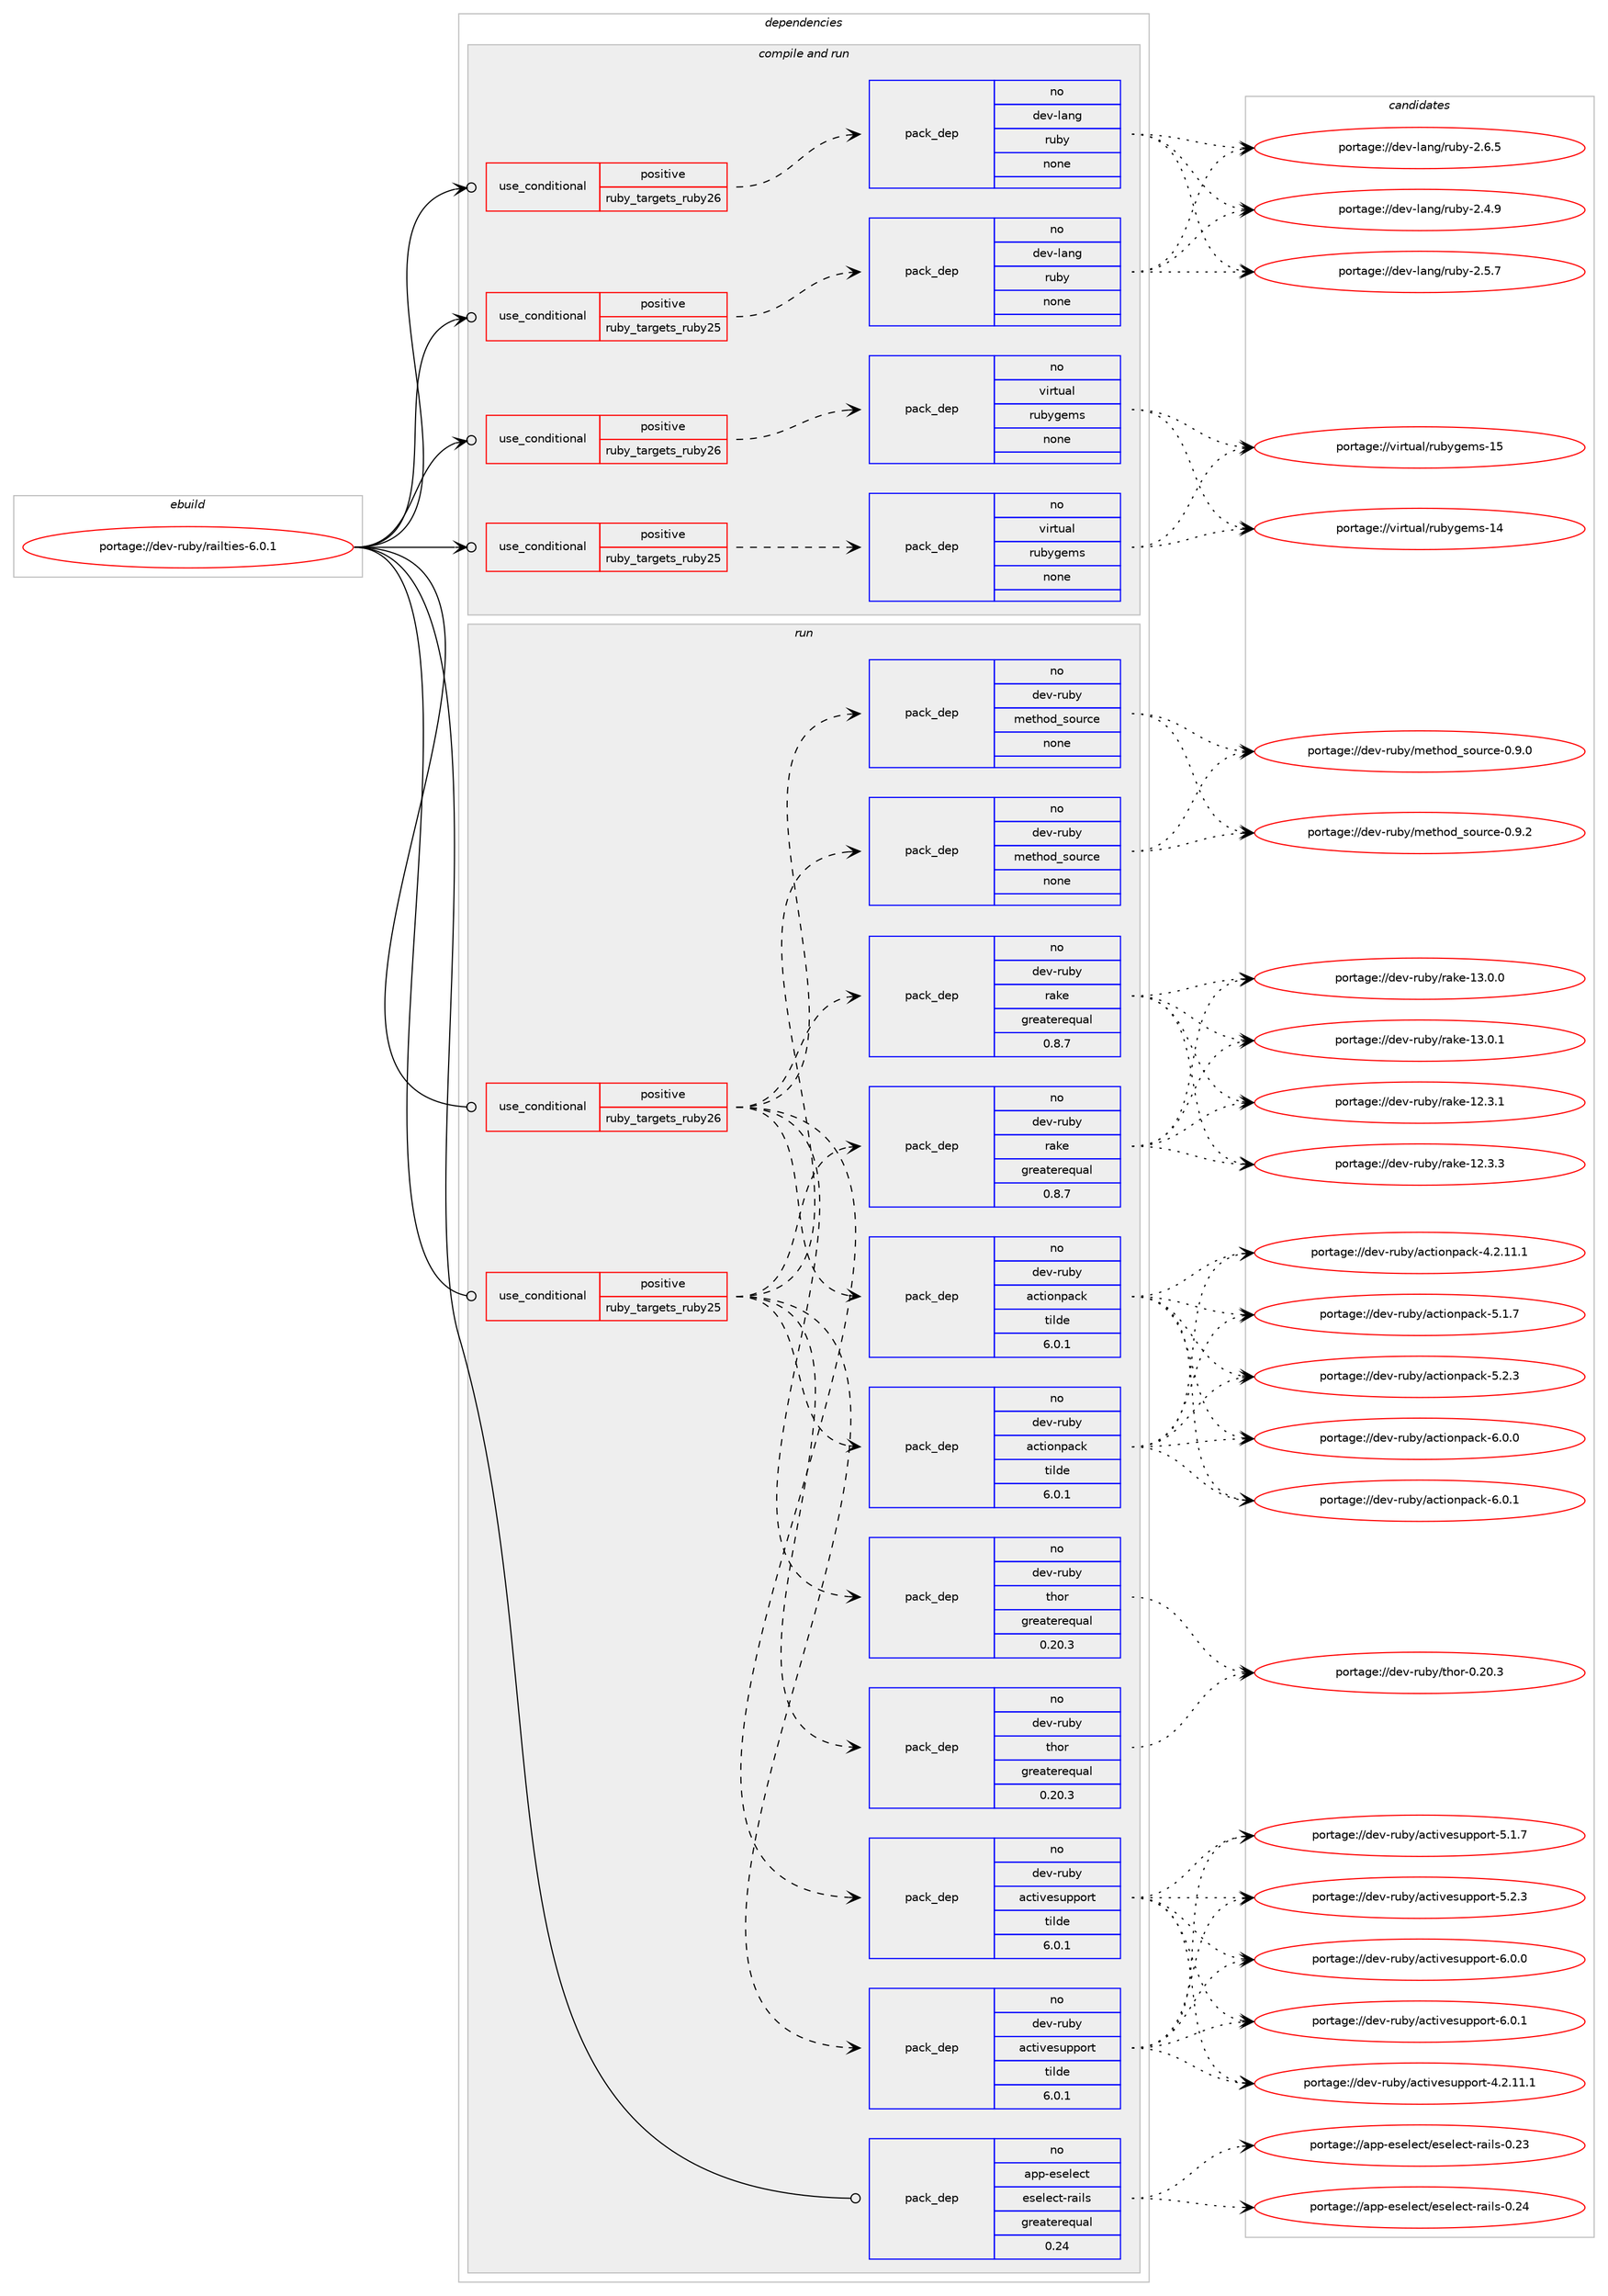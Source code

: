 digraph prolog {

# *************
# Graph options
# *************

newrank=true;
concentrate=true;
compound=true;
graph [rankdir=LR,fontname=Helvetica,fontsize=10,ranksep=1.5];#, ranksep=2.5, nodesep=0.2];
edge  [arrowhead=vee];
node  [fontname=Helvetica,fontsize=10];

# **********
# The ebuild
# **********

subgraph cluster_leftcol {
color=gray;
rank=same;
label=<<i>ebuild</i>>;
id [label="portage://dev-ruby/railties-6.0.1", color=red, width=4, href="../dev-ruby/railties-6.0.1.svg"];
}

# ****************
# The dependencies
# ****************

subgraph cluster_midcol {
color=gray;
label=<<i>dependencies</i>>;
subgraph cluster_compile {
fillcolor="#eeeeee";
style=filled;
label=<<i>compile</i>>;
}
subgraph cluster_compileandrun {
fillcolor="#eeeeee";
style=filled;
label=<<i>compile and run</i>>;
subgraph cond60257 {
dependency236742 [label=<<TABLE BORDER="0" CELLBORDER="1" CELLSPACING="0" CELLPADDING="4"><TR><TD ROWSPAN="3" CELLPADDING="10">use_conditional</TD></TR><TR><TD>positive</TD></TR><TR><TD>ruby_targets_ruby25</TD></TR></TABLE>>, shape=none, color=red];
subgraph pack172938 {
dependency236743 [label=<<TABLE BORDER="0" CELLBORDER="1" CELLSPACING="0" CELLPADDING="4" WIDTH="220"><TR><TD ROWSPAN="6" CELLPADDING="30">pack_dep</TD></TR><TR><TD WIDTH="110">no</TD></TR><TR><TD>dev-lang</TD></TR><TR><TD>ruby</TD></TR><TR><TD>none</TD></TR><TR><TD></TD></TR></TABLE>>, shape=none, color=blue];
}
dependency236742:e -> dependency236743:w [weight=20,style="dashed",arrowhead="vee"];
}
id:e -> dependency236742:w [weight=20,style="solid",arrowhead="odotvee"];
subgraph cond60258 {
dependency236744 [label=<<TABLE BORDER="0" CELLBORDER="1" CELLSPACING="0" CELLPADDING="4"><TR><TD ROWSPAN="3" CELLPADDING="10">use_conditional</TD></TR><TR><TD>positive</TD></TR><TR><TD>ruby_targets_ruby25</TD></TR></TABLE>>, shape=none, color=red];
subgraph pack172939 {
dependency236745 [label=<<TABLE BORDER="0" CELLBORDER="1" CELLSPACING="0" CELLPADDING="4" WIDTH="220"><TR><TD ROWSPAN="6" CELLPADDING="30">pack_dep</TD></TR><TR><TD WIDTH="110">no</TD></TR><TR><TD>virtual</TD></TR><TR><TD>rubygems</TD></TR><TR><TD>none</TD></TR><TR><TD></TD></TR></TABLE>>, shape=none, color=blue];
}
dependency236744:e -> dependency236745:w [weight=20,style="dashed",arrowhead="vee"];
}
id:e -> dependency236744:w [weight=20,style="solid",arrowhead="odotvee"];
subgraph cond60259 {
dependency236746 [label=<<TABLE BORDER="0" CELLBORDER="1" CELLSPACING="0" CELLPADDING="4"><TR><TD ROWSPAN="3" CELLPADDING="10">use_conditional</TD></TR><TR><TD>positive</TD></TR><TR><TD>ruby_targets_ruby26</TD></TR></TABLE>>, shape=none, color=red];
subgraph pack172940 {
dependency236747 [label=<<TABLE BORDER="0" CELLBORDER="1" CELLSPACING="0" CELLPADDING="4" WIDTH="220"><TR><TD ROWSPAN="6" CELLPADDING="30">pack_dep</TD></TR><TR><TD WIDTH="110">no</TD></TR><TR><TD>dev-lang</TD></TR><TR><TD>ruby</TD></TR><TR><TD>none</TD></TR><TR><TD></TD></TR></TABLE>>, shape=none, color=blue];
}
dependency236746:e -> dependency236747:w [weight=20,style="dashed",arrowhead="vee"];
}
id:e -> dependency236746:w [weight=20,style="solid",arrowhead="odotvee"];
subgraph cond60260 {
dependency236748 [label=<<TABLE BORDER="0" CELLBORDER="1" CELLSPACING="0" CELLPADDING="4"><TR><TD ROWSPAN="3" CELLPADDING="10">use_conditional</TD></TR><TR><TD>positive</TD></TR><TR><TD>ruby_targets_ruby26</TD></TR></TABLE>>, shape=none, color=red];
subgraph pack172941 {
dependency236749 [label=<<TABLE BORDER="0" CELLBORDER="1" CELLSPACING="0" CELLPADDING="4" WIDTH="220"><TR><TD ROWSPAN="6" CELLPADDING="30">pack_dep</TD></TR><TR><TD WIDTH="110">no</TD></TR><TR><TD>virtual</TD></TR><TR><TD>rubygems</TD></TR><TR><TD>none</TD></TR><TR><TD></TD></TR></TABLE>>, shape=none, color=blue];
}
dependency236748:e -> dependency236749:w [weight=20,style="dashed",arrowhead="vee"];
}
id:e -> dependency236748:w [weight=20,style="solid",arrowhead="odotvee"];
}
subgraph cluster_run {
fillcolor="#eeeeee";
style=filled;
label=<<i>run</i>>;
subgraph cond60261 {
dependency236750 [label=<<TABLE BORDER="0" CELLBORDER="1" CELLSPACING="0" CELLPADDING="4"><TR><TD ROWSPAN="3" CELLPADDING="10">use_conditional</TD></TR><TR><TD>positive</TD></TR><TR><TD>ruby_targets_ruby25</TD></TR></TABLE>>, shape=none, color=red];
subgraph pack172942 {
dependency236751 [label=<<TABLE BORDER="0" CELLBORDER="1" CELLSPACING="0" CELLPADDING="4" WIDTH="220"><TR><TD ROWSPAN="6" CELLPADDING="30">pack_dep</TD></TR><TR><TD WIDTH="110">no</TD></TR><TR><TD>dev-ruby</TD></TR><TR><TD>activesupport</TD></TR><TR><TD>tilde</TD></TR><TR><TD>6.0.1</TD></TR></TABLE>>, shape=none, color=blue];
}
dependency236750:e -> dependency236751:w [weight=20,style="dashed",arrowhead="vee"];
subgraph pack172943 {
dependency236752 [label=<<TABLE BORDER="0" CELLBORDER="1" CELLSPACING="0" CELLPADDING="4" WIDTH="220"><TR><TD ROWSPAN="6" CELLPADDING="30">pack_dep</TD></TR><TR><TD WIDTH="110">no</TD></TR><TR><TD>dev-ruby</TD></TR><TR><TD>actionpack</TD></TR><TR><TD>tilde</TD></TR><TR><TD>6.0.1</TD></TR></TABLE>>, shape=none, color=blue];
}
dependency236750:e -> dependency236752:w [weight=20,style="dashed",arrowhead="vee"];
subgraph pack172944 {
dependency236753 [label=<<TABLE BORDER="0" CELLBORDER="1" CELLSPACING="0" CELLPADDING="4" WIDTH="220"><TR><TD ROWSPAN="6" CELLPADDING="30">pack_dep</TD></TR><TR><TD WIDTH="110">no</TD></TR><TR><TD>dev-ruby</TD></TR><TR><TD>thor</TD></TR><TR><TD>greaterequal</TD></TR><TR><TD>0.20.3</TD></TR></TABLE>>, shape=none, color=blue];
}
dependency236750:e -> dependency236753:w [weight=20,style="dashed",arrowhead="vee"];
subgraph pack172945 {
dependency236754 [label=<<TABLE BORDER="0" CELLBORDER="1" CELLSPACING="0" CELLPADDING="4" WIDTH="220"><TR><TD ROWSPAN="6" CELLPADDING="30">pack_dep</TD></TR><TR><TD WIDTH="110">no</TD></TR><TR><TD>dev-ruby</TD></TR><TR><TD>rake</TD></TR><TR><TD>greaterequal</TD></TR><TR><TD>0.8.7</TD></TR></TABLE>>, shape=none, color=blue];
}
dependency236750:e -> dependency236754:w [weight=20,style="dashed",arrowhead="vee"];
subgraph pack172946 {
dependency236755 [label=<<TABLE BORDER="0" CELLBORDER="1" CELLSPACING="0" CELLPADDING="4" WIDTH="220"><TR><TD ROWSPAN="6" CELLPADDING="30">pack_dep</TD></TR><TR><TD WIDTH="110">no</TD></TR><TR><TD>dev-ruby</TD></TR><TR><TD>method_source</TD></TR><TR><TD>none</TD></TR><TR><TD></TD></TR></TABLE>>, shape=none, color=blue];
}
dependency236750:e -> dependency236755:w [weight=20,style="dashed",arrowhead="vee"];
}
id:e -> dependency236750:w [weight=20,style="solid",arrowhead="odot"];
subgraph cond60262 {
dependency236756 [label=<<TABLE BORDER="0" CELLBORDER="1" CELLSPACING="0" CELLPADDING="4"><TR><TD ROWSPAN="3" CELLPADDING="10">use_conditional</TD></TR><TR><TD>positive</TD></TR><TR><TD>ruby_targets_ruby26</TD></TR></TABLE>>, shape=none, color=red];
subgraph pack172947 {
dependency236757 [label=<<TABLE BORDER="0" CELLBORDER="1" CELLSPACING="0" CELLPADDING="4" WIDTH="220"><TR><TD ROWSPAN="6" CELLPADDING="30">pack_dep</TD></TR><TR><TD WIDTH="110">no</TD></TR><TR><TD>dev-ruby</TD></TR><TR><TD>activesupport</TD></TR><TR><TD>tilde</TD></TR><TR><TD>6.0.1</TD></TR></TABLE>>, shape=none, color=blue];
}
dependency236756:e -> dependency236757:w [weight=20,style="dashed",arrowhead="vee"];
subgraph pack172948 {
dependency236758 [label=<<TABLE BORDER="0" CELLBORDER="1" CELLSPACING="0" CELLPADDING="4" WIDTH="220"><TR><TD ROWSPAN="6" CELLPADDING="30">pack_dep</TD></TR><TR><TD WIDTH="110">no</TD></TR><TR><TD>dev-ruby</TD></TR><TR><TD>actionpack</TD></TR><TR><TD>tilde</TD></TR><TR><TD>6.0.1</TD></TR></TABLE>>, shape=none, color=blue];
}
dependency236756:e -> dependency236758:w [weight=20,style="dashed",arrowhead="vee"];
subgraph pack172949 {
dependency236759 [label=<<TABLE BORDER="0" CELLBORDER="1" CELLSPACING="0" CELLPADDING="4" WIDTH="220"><TR><TD ROWSPAN="6" CELLPADDING="30">pack_dep</TD></TR><TR><TD WIDTH="110">no</TD></TR><TR><TD>dev-ruby</TD></TR><TR><TD>thor</TD></TR><TR><TD>greaterequal</TD></TR><TR><TD>0.20.3</TD></TR></TABLE>>, shape=none, color=blue];
}
dependency236756:e -> dependency236759:w [weight=20,style="dashed",arrowhead="vee"];
subgraph pack172950 {
dependency236760 [label=<<TABLE BORDER="0" CELLBORDER="1" CELLSPACING="0" CELLPADDING="4" WIDTH="220"><TR><TD ROWSPAN="6" CELLPADDING="30">pack_dep</TD></TR><TR><TD WIDTH="110">no</TD></TR><TR><TD>dev-ruby</TD></TR><TR><TD>rake</TD></TR><TR><TD>greaterequal</TD></TR><TR><TD>0.8.7</TD></TR></TABLE>>, shape=none, color=blue];
}
dependency236756:e -> dependency236760:w [weight=20,style="dashed",arrowhead="vee"];
subgraph pack172951 {
dependency236761 [label=<<TABLE BORDER="0" CELLBORDER="1" CELLSPACING="0" CELLPADDING="4" WIDTH="220"><TR><TD ROWSPAN="6" CELLPADDING="30">pack_dep</TD></TR><TR><TD WIDTH="110">no</TD></TR><TR><TD>dev-ruby</TD></TR><TR><TD>method_source</TD></TR><TR><TD>none</TD></TR><TR><TD></TD></TR></TABLE>>, shape=none, color=blue];
}
dependency236756:e -> dependency236761:w [weight=20,style="dashed",arrowhead="vee"];
}
id:e -> dependency236756:w [weight=20,style="solid",arrowhead="odot"];
subgraph pack172952 {
dependency236762 [label=<<TABLE BORDER="0" CELLBORDER="1" CELLSPACING="0" CELLPADDING="4" WIDTH="220"><TR><TD ROWSPAN="6" CELLPADDING="30">pack_dep</TD></TR><TR><TD WIDTH="110">no</TD></TR><TR><TD>app-eselect</TD></TR><TR><TD>eselect-rails</TD></TR><TR><TD>greaterequal</TD></TR><TR><TD>0.24</TD></TR></TABLE>>, shape=none, color=blue];
}
id:e -> dependency236762:w [weight=20,style="solid",arrowhead="odot"];
}
}

# **************
# The candidates
# **************

subgraph cluster_choices {
rank=same;
color=gray;
label=<<i>candidates</i>>;

subgraph choice172938 {
color=black;
nodesep=1;
choiceportage10010111845108971101034711411798121455046524657 [label="portage://dev-lang/ruby-2.4.9", color=red, width=4,href="../dev-lang/ruby-2.4.9.svg"];
choiceportage10010111845108971101034711411798121455046534655 [label="portage://dev-lang/ruby-2.5.7", color=red, width=4,href="../dev-lang/ruby-2.5.7.svg"];
choiceportage10010111845108971101034711411798121455046544653 [label="portage://dev-lang/ruby-2.6.5", color=red, width=4,href="../dev-lang/ruby-2.6.5.svg"];
dependency236743:e -> choiceportage10010111845108971101034711411798121455046524657:w [style=dotted,weight="100"];
dependency236743:e -> choiceportage10010111845108971101034711411798121455046534655:w [style=dotted,weight="100"];
dependency236743:e -> choiceportage10010111845108971101034711411798121455046544653:w [style=dotted,weight="100"];
}
subgraph choice172939 {
color=black;
nodesep=1;
choiceportage118105114116117971084711411798121103101109115454952 [label="portage://virtual/rubygems-14", color=red, width=4,href="../virtual/rubygems-14.svg"];
choiceportage118105114116117971084711411798121103101109115454953 [label="portage://virtual/rubygems-15", color=red, width=4,href="../virtual/rubygems-15.svg"];
dependency236745:e -> choiceportage118105114116117971084711411798121103101109115454952:w [style=dotted,weight="100"];
dependency236745:e -> choiceportage118105114116117971084711411798121103101109115454953:w [style=dotted,weight="100"];
}
subgraph choice172940 {
color=black;
nodesep=1;
choiceportage10010111845108971101034711411798121455046524657 [label="portage://dev-lang/ruby-2.4.9", color=red, width=4,href="../dev-lang/ruby-2.4.9.svg"];
choiceportage10010111845108971101034711411798121455046534655 [label="portage://dev-lang/ruby-2.5.7", color=red, width=4,href="../dev-lang/ruby-2.5.7.svg"];
choiceportage10010111845108971101034711411798121455046544653 [label="portage://dev-lang/ruby-2.6.5", color=red, width=4,href="../dev-lang/ruby-2.6.5.svg"];
dependency236747:e -> choiceportage10010111845108971101034711411798121455046524657:w [style=dotted,weight="100"];
dependency236747:e -> choiceportage10010111845108971101034711411798121455046534655:w [style=dotted,weight="100"];
dependency236747:e -> choiceportage10010111845108971101034711411798121455046544653:w [style=dotted,weight="100"];
}
subgraph choice172941 {
color=black;
nodesep=1;
choiceportage118105114116117971084711411798121103101109115454952 [label="portage://virtual/rubygems-14", color=red, width=4,href="../virtual/rubygems-14.svg"];
choiceportage118105114116117971084711411798121103101109115454953 [label="portage://virtual/rubygems-15", color=red, width=4,href="../virtual/rubygems-15.svg"];
dependency236749:e -> choiceportage118105114116117971084711411798121103101109115454952:w [style=dotted,weight="100"];
dependency236749:e -> choiceportage118105114116117971084711411798121103101109115454953:w [style=dotted,weight="100"];
}
subgraph choice172942 {
color=black;
nodesep=1;
choiceportage1001011184511411798121479799116105118101115117112112111114116455246504649494649 [label="portage://dev-ruby/activesupport-4.2.11.1", color=red, width=4,href="../dev-ruby/activesupport-4.2.11.1.svg"];
choiceportage1001011184511411798121479799116105118101115117112112111114116455346494655 [label="portage://dev-ruby/activesupport-5.1.7", color=red, width=4,href="../dev-ruby/activesupport-5.1.7.svg"];
choiceportage1001011184511411798121479799116105118101115117112112111114116455346504651 [label="portage://dev-ruby/activesupport-5.2.3", color=red, width=4,href="../dev-ruby/activesupport-5.2.3.svg"];
choiceportage1001011184511411798121479799116105118101115117112112111114116455446484648 [label="portage://dev-ruby/activesupport-6.0.0", color=red, width=4,href="../dev-ruby/activesupport-6.0.0.svg"];
choiceportage1001011184511411798121479799116105118101115117112112111114116455446484649 [label="portage://dev-ruby/activesupport-6.0.1", color=red, width=4,href="../dev-ruby/activesupport-6.0.1.svg"];
dependency236751:e -> choiceportage1001011184511411798121479799116105118101115117112112111114116455246504649494649:w [style=dotted,weight="100"];
dependency236751:e -> choiceportage1001011184511411798121479799116105118101115117112112111114116455346494655:w [style=dotted,weight="100"];
dependency236751:e -> choiceportage1001011184511411798121479799116105118101115117112112111114116455346504651:w [style=dotted,weight="100"];
dependency236751:e -> choiceportage1001011184511411798121479799116105118101115117112112111114116455446484648:w [style=dotted,weight="100"];
dependency236751:e -> choiceportage1001011184511411798121479799116105118101115117112112111114116455446484649:w [style=dotted,weight="100"];
}
subgraph choice172943 {
color=black;
nodesep=1;
choiceportage10010111845114117981214797991161051111101129799107455246504649494649 [label="portage://dev-ruby/actionpack-4.2.11.1", color=red, width=4,href="../dev-ruby/actionpack-4.2.11.1.svg"];
choiceportage10010111845114117981214797991161051111101129799107455346494655 [label="portage://dev-ruby/actionpack-5.1.7", color=red, width=4,href="../dev-ruby/actionpack-5.1.7.svg"];
choiceportage10010111845114117981214797991161051111101129799107455346504651 [label="portage://dev-ruby/actionpack-5.2.3", color=red, width=4,href="../dev-ruby/actionpack-5.2.3.svg"];
choiceportage10010111845114117981214797991161051111101129799107455446484648 [label="portage://dev-ruby/actionpack-6.0.0", color=red, width=4,href="../dev-ruby/actionpack-6.0.0.svg"];
choiceportage10010111845114117981214797991161051111101129799107455446484649 [label="portage://dev-ruby/actionpack-6.0.1", color=red, width=4,href="../dev-ruby/actionpack-6.0.1.svg"];
dependency236752:e -> choiceportage10010111845114117981214797991161051111101129799107455246504649494649:w [style=dotted,weight="100"];
dependency236752:e -> choiceportage10010111845114117981214797991161051111101129799107455346494655:w [style=dotted,weight="100"];
dependency236752:e -> choiceportage10010111845114117981214797991161051111101129799107455346504651:w [style=dotted,weight="100"];
dependency236752:e -> choiceportage10010111845114117981214797991161051111101129799107455446484648:w [style=dotted,weight="100"];
dependency236752:e -> choiceportage10010111845114117981214797991161051111101129799107455446484649:w [style=dotted,weight="100"];
}
subgraph choice172944 {
color=black;
nodesep=1;
choiceportage10010111845114117981214711610411111445484650484651 [label="portage://dev-ruby/thor-0.20.3", color=red, width=4,href="../dev-ruby/thor-0.20.3.svg"];
dependency236753:e -> choiceportage10010111845114117981214711610411111445484650484651:w [style=dotted,weight="100"];
}
subgraph choice172945 {
color=black;
nodesep=1;
choiceportage1001011184511411798121471149710710145495046514649 [label="portage://dev-ruby/rake-12.3.1", color=red, width=4,href="../dev-ruby/rake-12.3.1.svg"];
choiceportage1001011184511411798121471149710710145495046514651 [label="portage://dev-ruby/rake-12.3.3", color=red, width=4,href="../dev-ruby/rake-12.3.3.svg"];
choiceportage1001011184511411798121471149710710145495146484648 [label="portage://dev-ruby/rake-13.0.0", color=red, width=4,href="../dev-ruby/rake-13.0.0.svg"];
choiceportage1001011184511411798121471149710710145495146484649 [label="portage://dev-ruby/rake-13.0.1", color=red, width=4,href="../dev-ruby/rake-13.0.1.svg"];
dependency236754:e -> choiceportage1001011184511411798121471149710710145495046514649:w [style=dotted,weight="100"];
dependency236754:e -> choiceportage1001011184511411798121471149710710145495046514651:w [style=dotted,weight="100"];
dependency236754:e -> choiceportage1001011184511411798121471149710710145495146484648:w [style=dotted,weight="100"];
dependency236754:e -> choiceportage1001011184511411798121471149710710145495146484649:w [style=dotted,weight="100"];
}
subgraph choice172946 {
color=black;
nodesep=1;
choiceportage1001011184511411798121471091011161041111009511511111711499101454846574648 [label="portage://dev-ruby/method_source-0.9.0", color=red, width=4,href="../dev-ruby/method_source-0.9.0.svg"];
choiceportage1001011184511411798121471091011161041111009511511111711499101454846574650 [label="portage://dev-ruby/method_source-0.9.2", color=red, width=4,href="../dev-ruby/method_source-0.9.2.svg"];
dependency236755:e -> choiceportage1001011184511411798121471091011161041111009511511111711499101454846574648:w [style=dotted,weight="100"];
dependency236755:e -> choiceportage1001011184511411798121471091011161041111009511511111711499101454846574650:w [style=dotted,weight="100"];
}
subgraph choice172947 {
color=black;
nodesep=1;
choiceportage1001011184511411798121479799116105118101115117112112111114116455246504649494649 [label="portage://dev-ruby/activesupport-4.2.11.1", color=red, width=4,href="../dev-ruby/activesupport-4.2.11.1.svg"];
choiceportage1001011184511411798121479799116105118101115117112112111114116455346494655 [label="portage://dev-ruby/activesupport-5.1.7", color=red, width=4,href="../dev-ruby/activesupport-5.1.7.svg"];
choiceportage1001011184511411798121479799116105118101115117112112111114116455346504651 [label="portage://dev-ruby/activesupport-5.2.3", color=red, width=4,href="../dev-ruby/activesupport-5.2.3.svg"];
choiceportage1001011184511411798121479799116105118101115117112112111114116455446484648 [label="portage://dev-ruby/activesupport-6.0.0", color=red, width=4,href="../dev-ruby/activesupport-6.0.0.svg"];
choiceportage1001011184511411798121479799116105118101115117112112111114116455446484649 [label="portage://dev-ruby/activesupport-6.0.1", color=red, width=4,href="../dev-ruby/activesupport-6.0.1.svg"];
dependency236757:e -> choiceportage1001011184511411798121479799116105118101115117112112111114116455246504649494649:w [style=dotted,weight="100"];
dependency236757:e -> choiceportage1001011184511411798121479799116105118101115117112112111114116455346494655:w [style=dotted,weight="100"];
dependency236757:e -> choiceportage1001011184511411798121479799116105118101115117112112111114116455346504651:w [style=dotted,weight="100"];
dependency236757:e -> choiceportage1001011184511411798121479799116105118101115117112112111114116455446484648:w [style=dotted,weight="100"];
dependency236757:e -> choiceportage1001011184511411798121479799116105118101115117112112111114116455446484649:w [style=dotted,weight="100"];
}
subgraph choice172948 {
color=black;
nodesep=1;
choiceportage10010111845114117981214797991161051111101129799107455246504649494649 [label="portage://dev-ruby/actionpack-4.2.11.1", color=red, width=4,href="../dev-ruby/actionpack-4.2.11.1.svg"];
choiceportage10010111845114117981214797991161051111101129799107455346494655 [label="portage://dev-ruby/actionpack-5.1.7", color=red, width=4,href="../dev-ruby/actionpack-5.1.7.svg"];
choiceportage10010111845114117981214797991161051111101129799107455346504651 [label="portage://dev-ruby/actionpack-5.2.3", color=red, width=4,href="../dev-ruby/actionpack-5.2.3.svg"];
choiceportage10010111845114117981214797991161051111101129799107455446484648 [label="portage://dev-ruby/actionpack-6.0.0", color=red, width=4,href="../dev-ruby/actionpack-6.0.0.svg"];
choiceportage10010111845114117981214797991161051111101129799107455446484649 [label="portage://dev-ruby/actionpack-6.0.1", color=red, width=4,href="../dev-ruby/actionpack-6.0.1.svg"];
dependency236758:e -> choiceportage10010111845114117981214797991161051111101129799107455246504649494649:w [style=dotted,weight="100"];
dependency236758:e -> choiceportage10010111845114117981214797991161051111101129799107455346494655:w [style=dotted,weight="100"];
dependency236758:e -> choiceportage10010111845114117981214797991161051111101129799107455346504651:w [style=dotted,weight="100"];
dependency236758:e -> choiceportage10010111845114117981214797991161051111101129799107455446484648:w [style=dotted,weight="100"];
dependency236758:e -> choiceportage10010111845114117981214797991161051111101129799107455446484649:w [style=dotted,weight="100"];
}
subgraph choice172949 {
color=black;
nodesep=1;
choiceportage10010111845114117981214711610411111445484650484651 [label="portage://dev-ruby/thor-0.20.3", color=red, width=4,href="../dev-ruby/thor-0.20.3.svg"];
dependency236759:e -> choiceportage10010111845114117981214711610411111445484650484651:w [style=dotted,weight="100"];
}
subgraph choice172950 {
color=black;
nodesep=1;
choiceportage1001011184511411798121471149710710145495046514649 [label="portage://dev-ruby/rake-12.3.1", color=red, width=4,href="../dev-ruby/rake-12.3.1.svg"];
choiceportage1001011184511411798121471149710710145495046514651 [label="portage://dev-ruby/rake-12.3.3", color=red, width=4,href="../dev-ruby/rake-12.3.3.svg"];
choiceportage1001011184511411798121471149710710145495146484648 [label="portage://dev-ruby/rake-13.0.0", color=red, width=4,href="../dev-ruby/rake-13.0.0.svg"];
choiceportage1001011184511411798121471149710710145495146484649 [label="portage://dev-ruby/rake-13.0.1", color=red, width=4,href="../dev-ruby/rake-13.0.1.svg"];
dependency236760:e -> choiceportage1001011184511411798121471149710710145495046514649:w [style=dotted,weight="100"];
dependency236760:e -> choiceportage1001011184511411798121471149710710145495046514651:w [style=dotted,weight="100"];
dependency236760:e -> choiceportage1001011184511411798121471149710710145495146484648:w [style=dotted,weight="100"];
dependency236760:e -> choiceportage1001011184511411798121471149710710145495146484649:w [style=dotted,weight="100"];
}
subgraph choice172951 {
color=black;
nodesep=1;
choiceportage1001011184511411798121471091011161041111009511511111711499101454846574648 [label="portage://dev-ruby/method_source-0.9.0", color=red, width=4,href="../dev-ruby/method_source-0.9.0.svg"];
choiceportage1001011184511411798121471091011161041111009511511111711499101454846574650 [label="portage://dev-ruby/method_source-0.9.2", color=red, width=4,href="../dev-ruby/method_source-0.9.2.svg"];
dependency236761:e -> choiceportage1001011184511411798121471091011161041111009511511111711499101454846574648:w [style=dotted,weight="100"];
dependency236761:e -> choiceportage1001011184511411798121471091011161041111009511511111711499101454846574650:w [style=dotted,weight="100"];
}
subgraph choice172952 {
color=black;
nodesep=1;
choiceportage971121124510111510110810199116471011151011081019911645114971051081154548465051 [label="portage://app-eselect/eselect-rails-0.23", color=red, width=4,href="../app-eselect/eselect-rails-0.23.svg"];
choiceportage971121124510111510110810199116471011151011081019911645114971051081154548465052 [label="portage://app-eselect/eselect-rails-0.24", color=red, width=4,href="../app-eselect/eselect-rails-0.24.svg"];
dependency236762:e -> choiceportage971121124510111510110810199116471011151011081019911645114971051081154548465051:w [style=dotted,weight="100"];
dependency236762:e -> choiceportage971121124510111510110810199116471011151011081019911645114971051081154548465052:w [style=dotted,weight="100"];
}
}

}
